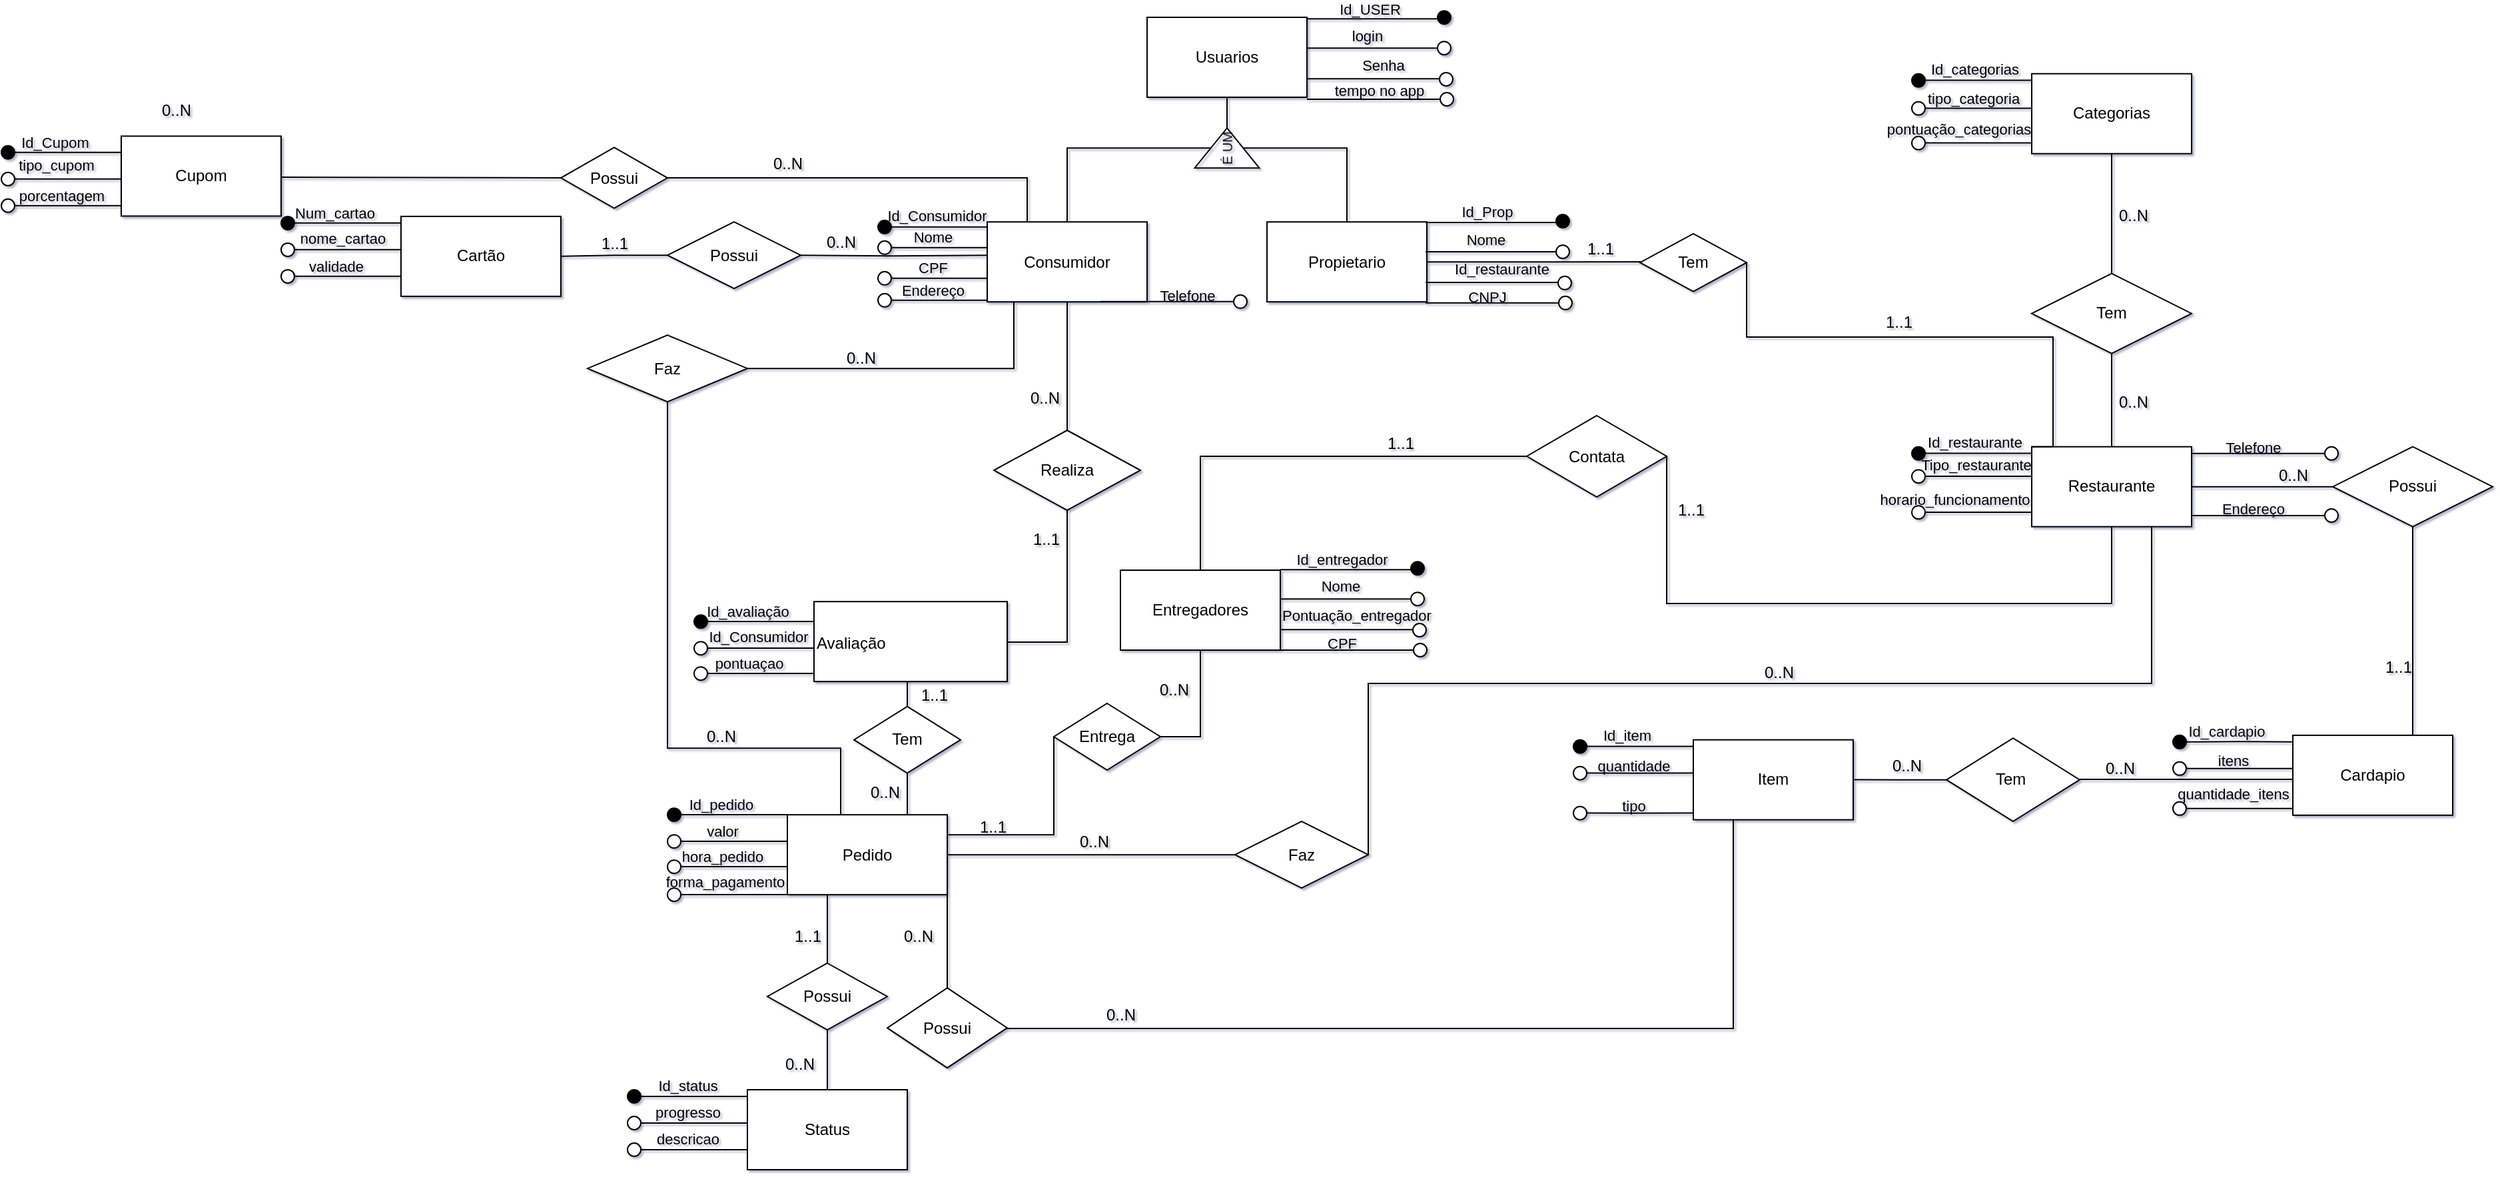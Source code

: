 <mxfile version="15.5.9" type="github">
  <diagram id="ZOsYGTXaRWKMZSjGL1pl" name="Page-1">
    <mxGraphModel dx="2628" dy="580" grid="1" gridSize="10" guides="1" tooltips="1" connect="1" arrows="1" fold="1" page="1" pageScale="1" pageWidth="827" pageHeight="1169" math="0" shadow="1">
      <root>
        <mxCell id="0" />
        <mxCell id="1" parent="0" />
        <mxCell id="QmhnX_1U1qEKOb4TdhDl-2" style="edgeStyle=orthogonalEdgeStyle;rounded=0;orthogonalLoop=1;jettySize=auto;html=1;exitX=0.5;exitY=1;exitDx=0;exitDy=0;entryX=0.75;entryY=0;entryDx=0;entryDy=0;endArrow=none;endFill=0;" parent="1" source="yU-a4sMeyM81T8pN_S2K-34" target="yU-a4sMeyM81T8pN_S2K-37" edge="1">
          <mxGeometry relative="1" as="geometry">
            <Array as="points">
              <mxPoint x="-240" y="518.59" />
            </Array>
          </mxGeometry>
        </mxCell>
        <mxCell id="yU-a4sMeyM81T8pN_S2K-34" value="&lt;p style=&quot;line-height: 0&quot;&gt;Avaliação&lt;/p&gt;" style="rounded=0;whiteSpace=wrap;html=1;align=left;" parent="1" vertex="1">
          <mxGeometry x="-310" y="458.59" width="145" height="60" as="geometry" />
        </mxCell>
        <mxCell id="yU-a4sMeyM81T8pN_S2K-3" value="" style="edgeStyle=orthogonalEdgeStyle;rounded=0;orthogonalLoop=1;jettySize=auto;html=1;endArrow=none;endFill=0;" parent="1" source="yU-a4sMeyM81T8pN_S2K-1" target="yU-a4sMeyM81T8pN_S2K-2" edge="1">
          <mxGeometry relative="1" as="geometry" />
        </mxCell>
        <mxCell id="yU-a4sMeyM81T8pN_S2K-1" value="Categorias" style="rounded=0;whiteSpace=wrap;html=1;" parent="1" vertex="1">
          <mxGeometry x="604.01" y="62.34" width="120" height="60" as="geometry" />
        </mxCell>
        <mxCell id="yU-a4sMeyM81T8pN_S2K-7" value="" style="edgeStyle=orthogonalEdgeStyle;rounded=0;orthogonalLoop=1;jettySize=auto;html=1;endArrow=none;endFill=0;" parent="1" source="yU-a4sMeyM81T8pN_S2K-2" target="yU-a4sMeyM81T8pN_S2K-6" edge="1">
          <mxGeometry relative="1" as="geometry" />
        </mxCell>
        <mxCell id="yU-a4sMeyM81T8pN_S2K-2" value="Tem" style="rhombus;whiteSpace=wrap;html=1;rounded=0;" parent="1" vertex="1">
          <mxGeometry x="604.01" y="212.34" width="120" height="60" as="geometry" />
        </mxCell>
        <mxCell id="yU-a4sMeyM81T8pN_S2K-9" value="" style="edgeStyle=orthogonalEdgeStyle;rounded=0;orthogonalLoop=1;jettySize=auto;html=1;endArrow=none;endFill=0;" parent="1" source="yU-a4sMeyM81T8pN_S2K-6" target="yU-a4sMeyM81T8pN_S2K-8" edge="1">
          <mxGeometry relative="1" as="geometry" />
        </mxCell>
        <mxCell id="yU-a4sMeyM81T8pN_S2K-6" value="Restaurante" style="whiteSpace=wrap;html=1;rounded=0;" parent="1" vertex="1">
          <mxGeometry x="604.01" y="342.34" width="120" height="60" as="geometry" />
        </mxCell>
        <mxCell id="yU-a4sMeyM81T8pN_S2K-11" value="" style="edgeStyle=orthogonalEdgeStyle;rounded=0;orthogonalLoop=1;jettySize=auto;html=1;endArrow=none;endFill=0;" parent="1" source="yU-a4sMeyM81T8pN_S2K-8" target="yU-a4sMeyM81T8pN_S2K-10" edge="1">
          <mxGeometry relative="1" as="geometry">
            <Array as="points">
              <mxPoint x="890" y="420" />
              <mxPoint x="890" y="420" />
            </Array>
          </mxGeometry>
        </mxCell>
        <mxCell id="yU-a4sMeyM81T8pN_S2K-8" value="Possui" style="rhombus;whiteSpace=wrap;html=1;rounded=0;" parent="1" vertex="1">
          <mxGeometry x="830.01" y="342.34" width="120" height="60" as="geometry" />
        </mxCell>
        <mxCell id="yU-a4sMeyM81T8pN_S2K-13" value="" style="edgeStyle=orthogonalEdgeStyle;rounded=0;orthogonalLoop=1;jettySize=auto;html=1;endArrow=none;endFill=0;" parent="1" source="yU-a4sMeyM81T8pN_S2K-10" target="yU-a4sMeyM81T8pN_S2K-12" edge="1">
          <mxGeometry relative="1" as="geometry">
            <mxPoint x="630" y="586" as="targetPoint" />
            <Array as="points">
              <mxPoint x="770" y="592" />
              <mxPoint x="770" y="592" />
            </Array>
          </mxGeometry>
        </mxCell>
        <mxCell id="yU-a4sMeyM81T8pN_S2K-10" value="Cardapio" style="whiteSpace=wrap;html=1;rounded=0;" parent="1" vertex="1">
          <mxGeometry x="800.01" y="558.93" width="120" height="60" as="geometry" />
        </mxCell>
        <mxCell id="yU-a4sMeyM81T8pN_S2K-15" value="" style="edgeStyle=orthogonalEdgeStyle;rounded=0;orthogonalLoop=1;jettySize=auto;html=1;endArrow=none;endFill=0;" parent="1" source="yU-a4sMeyM81T8pN_S2K-12" target="yU-a4sMeyM81T8pN_S2K-14" edge="1">
          <mxGeometry relative="1" as="geometry" />
        </mxCell>
        <mxCell id="yU-a4sMeyM81T8pN_S2K-12" value="Tem&amp;nbsp;" style="rhombus;whiteSpace=wrap;html=1;rounded=0;" parent="1" vertex="1">
          <mxGeometry x="540" y="561.09" width="100" height="62.5" as="geometry" />
        </mxCell>
        <mxCell id="yU-a4sMeyM81T8pN_S2K-14" value="Item" style="whiteSpace=wrap;html=1;rounded=0;" parent="1" vertex="1">
          <mxGeometry x="350" y="562.34" width="120" height="60" as="geometry" />
        </mxCell>
        <mxCell id="yU-a4sMeyM81T8pN_S2K-25" value="" style="edgeStyle=orthogonalEdgeStyle;rounded=0;orthogonalLoop=1;jettySize=auto;html=1;endArrow=none;endFill=0;" parent="1" target="yU-a4sMeyM81T8pN_S2K-24" edge="1">
          <mxGeometry relative="1" as="geometry">
            <mxPoint x="-180" y="198.59" as="sourcePoint" />
          </mxGeometry>
        </mxCell>
        <mxCell id="yU-a4sMeyM81T8pN_S2K-29" value="" style="edgeStyle=orthogonalEdgeStyle;rounded=0;orthogonalLoop=1;jettySize=auto;html=1;endArrow=none;endFill=0;" parent="1" target="yU-a4sMeyM81T8pN_S2K-28" edge="1">
          <mxGeometry relative="1" as="geometry">
            <Array as="points">
              <mxPoint x="-160" y="238.59" />
              <mxPoint x="-160" y="238.59" />
            </Array>
            <mxPoint x="-160" y="228.59" as="sourcePoint" />
          </mxGeometry>
        </mxCell>
        <mxCell id="yU-a4sMeyM81T8pN_S2K-22" value="Usuarios" style="whiteSpace=wrap;html=1;rounded=0;" parent="1" vertex="1">
          <mxGeometry x="-60" y="20" width="120" height="60" as="geometry" />
        </mxCell>
        <mxCell id="yU-a4sMeyM81T8pN_S2K-27" value="" style="edgeStyle=orthogonalEdgeStyle;rounded=0;orthogonalLoop=1;jettySize=auto;html=1;endArrow=none;endFill=0;" parent="1" source="yU-a4sMeyM81T8pN_S2K-24" target="yU-a4sMeyM81T8pN_S2K-26" edge="1">
          <mxGeometry relative="1" as="geometry" />
        </mxCell>
        <mxCell id="yU-a4sMeyM81T8pN_S2K-24" value="Possui" style="rhombus;whiteSpace=wrap;html=1;rounded=0;" parent="1" vertex="1">
          <mxGeometry x="-420" y="173.59" width="100" height="50" as="geometry" />
        </mxCell>
        <mxCell id="yU-a4sMeyM81T8pN_S2K-26" value="Cartão" style="whiteSpace=wrap;html=1;rounded=0;" parent="1" vertex="1">
          <mxGeometry x="-620" y="169.44" width="120" height="60" as="geometry" />
        </mxCell>
        <mxCell id="yU-a4sMeyM81T8pN_S2K-35" style="edgeStyle=orthogonalEdgeStyle;rounded=0;orthogonalLoop=1;jettySize=auto;html=1;exitX=0.5;exitY=1;exitDx=0;exitDy=0;endArrow=none;endFill=0;entryX=0.303;entryY=0.028;entryDx=0;entryDy=0;entryPerimeter=0;" parent="1" source="yU-a4sMeyM81T8pN_S2K-28" target="yU-a4sMeyM81T8pN_S2K-37" edge="1">
          <mxGeometry relative="1" as="geometry">
            <mxPoint x="-290" y="608.59" as="targetPoint" />
            <Array as="points">
              <mxPoint x="-420" y="448.59" />
              <mxPoint x="-420" y="568.59" />
              <mxPoint x="-290" y="568.59" />
              <mxPoint x="-290" y="620.59" />
            </Array>
          </mxGeometry>
        </mxCell>
        <mxCell id="yU-a4sMeyM81T8pN_S2K-28" value="Faz" style="rhombus;whiteSpace=wrap;html=1;rounded=0;" parent="1" vertex="1">
          <mxGeometry x="-480" y="258.59" width="120" height="50" as="geometry" />
        </mxCell>
        <mxCell id="QmhnX_1U1qEKOb4TdhDl-1" style="edgeStyle=orthogonalEdgeStyle;rounded=0;orthogonalLoop=1;jettySize=auto;html=1;exitX=0.5;exitY=1;exitDx=0;exitDy=0;endArrow=none;endFill=0;" parent="1" source="yU-a4sMeyM81T8pN_S2K-32" target="yU-a4sMeyM81T8pN_S2K-34" edge="1">
          <mxGeometry relative="1" as="geometry">
            <Array as="points">
              <mxPoint x="-120" y="489" />
            </Array>
          </mxGeometry>
        </mxCell>
        <mxCell id="dwsAfCPemQRK9mpVXTnd-3" style="edgeStyle=orthogonalEdgeStyle;rounded=0;orthogonalLoop=1;jettySize=auto;html=1;exitX=0.5;exitY=0;exitDx=0;exitDy=0;endArrow=none;endFill=0;" parent="1" source="yU-a4sMeyM81T8pN_S2K-32" target="dwsAfCPemQRK9mpVXTnd-2" edge="1">
          <mxGeometry relative="1" as="geometry">
            <Array as="points">
              <mxPoint x="-120" y="319" />
            </Array>
          </mxGeometry>
        </mxCell>
        <mxCell id="yU-a4sMeyM81T8pN_S2K-32" value="Realiza" style="rhombus;whiteSpace=wrap;html=1;rounded=0;" parent="1" vertex="1">
          <mxGeometry x="-175" y="330.0" width="110" height="60" as="geometry" />
        </mxCell>
        <mxCell id="yU-a4sMeyM81T8pN_S2K-39" value="" style="edgeStyle=orthogonalEdgeStyle;rounded=0;orthogonalLoop=1;jettySize=auto;html=1;endArrow=none;endFill=0;" parent="1" source="yU-a4sMeyM81T8pN_S2K-37" target="yU-a4sMeyM81T8pN_S2K-38" edge="1">
          <mxGeometry relative="1" as="geometry" />
        </mxCell>
        <mxCell id="yU-a4sMeyM81T8pN_S2K-47" style="edgeStyle=orthogonalEdgeStyle;rounded=0;orthogonalLoop=1;jettySize=auto;html=1;exitX=1;exitY=1;exitDx=0;exitDy=0;endArrow=none;endFill=0;" parent="1" source="yU-a4sMeyM81T8pN_S2K-37" target="yU-a4sMeyM81T8pN_S2K-48" edge="1">
          <mxGeometry relative="1" as="geometry">
            <mxPoint x="-210" y="740" as="targetPoint" />
          </mxGeometry>
        </mxCell>
        <mxCell id="yU-a4sMeyM81T8pN_S2K-37" value="Pedido" style="rounded=0;whiteSpace=wrap;html=1;align=center;" parent="1" vertex="1">
          <mxGeometry x="-330" y="618.59" width="120" height="60" as="geometry" />
        </mxCell>
        <mxCell id="cSpdsoC3uHyJyuzGNo_--4" style="edgeStyle=orthogonalEdgeStyle;rounded=0;orthogonalLoop=1;jettySize=auto;html=1;exitX=1;exitY=0.5;exitDx=0;exitDy=0;entryX=0.75;entryY=1;entryDx=0;entryDy=0;fontSize=10;endArrow=none;endFill=0;" parent="1" source="yU-a4sMeyM81T8pN_S2K-38" target="yU-a4sMeyM81T8pN_S2K-6" edge="1">
          <mxGeometry relative="1" as="geometry">
            <Array as="points">
              <mxPoint x="106" y="520" />
              <mxPoint x="694" y="520" />
            </Array>
          </mxGeometry>
        </mxCell>
        <mxCell id="yU-a4sMeyM81T8pN_S2K-38" value="Faz" style="rhombus;whiteSpace=wrap;html=1;rounded=0;" parent="1" vertex="1">
          <mxGeometry x="6" y="623.59" width="100" height="50" as="geometry" />
        </mxCell>
        <mxCell id="yU-a4sMeyM81T8pN_S2K-44" value="" style="edgeStyle=orthogonalEdgeStyle;rounded=0;orthogonalLoop=1;jettySize=auto;html=1;endArrow=none;endFill=0;" parent="1" source="yU-a4sMeyM81T8pN_S2K-41" target="yU-a4sMeyM81T8pN_S2K-43" edge="1">
          <mxGeometry relative="1" as="geometry" />
        </mxCell>
        <mxCell id="xGLE-1tig9QIQpKOwh1V-6" style="edgeStyle=orthogonalEdgeStyle;rounded=0;orthogonalLoop=1;jettySize=auto;html=1;exitX=0.5;exitY=0;exitDx=0;exitDy=0;entryX=0.25;entryY=1;entryDx=0;entryDy=0;endArrow=none;endFill=0;" parent="1" source="yU-a4sMeyM81T8pN_S2K-41" target="yU-a4sMeyM81T8pN_S2K-37" edge="1">
          <mxGeometry relative="1" as="geometry" />
        </mxCell>
        <mxCell id="yU-a4sMeyM81T8pN_S2K-41" value="Possui" style="rhombus;whiteSpace=wrap;html=1;rounded=0;" parent="1" vertex="1">
          <mxGeometry x="-345" y="730" width="90" height="50" as="geometry" />
        </mxCell>
        <mxCell id="yU-a4sMeyM81T8pN_S2K-43" value="Status" style="rounded=0;whiteSpace=wrap;html=1;" parent="1" vertex="1">
          <mxGeometry x="-360" y="825" width="120" height="60" as="geometry" />
        </mxCell>
        <mxCell id="yU-a4sMeyM81T8pN_S2K-49" style="edgeStyle=orthogonalEdgeStyle;rounded=0;orthogonalLoop=1;jettySize=auto;html=1;exitX=0.5;exitY=1;exitDx=0;exitDy=0;entryX=0.25;entryY=1;entryDx=0;entryDy=0;endArrow=none;endFill=0;" parent="1" source="yU-a4sMeyM81T8pN_S2K-48" target="yU-a4sMeyM81T8pN_S2K-14" edge="1">
          <mxGeometry relative="1" as="geometry">
            <Array as="points">
              <mxPoint x="-210" y="779" />
              <mxPoint x="380" y="779" />
            </Array>
          </mxGeometry>
        </mxCell>
        <mxCell id="yU-a4sMeyM81T8pN_S2K-48" value="Possui" style="rhombus;whiteSpace=wrap;html=1;align=center;" parent="1" vertex="1">
          <mxGeometry x="-255" y="748.59" width="90" height="60" as="geometry" />
        </mxCell>
        <mxCell id="IrhAmNefoeoScViRbf2u-1" value="" style="ellipse;whiteSpace=wrap;html=1;rounded=0;fillColor=#000000;" parent="1" vertex="1">
          <mxGeometry x="-710" y="169.44" width="10" height="10" as="geometry" />
        </mxCell>
        <mxCell id="IrhAmNefoeoScViRbf2u-3" value="" style="endArrow=none;html=1;rounded=0;" parent="1" edge="1">
          <mxGeometry width="50" height="50" relative="1" as="geometry">
            <mxPoint x="-700" y="174.38" as="sourcePoint" />
            <mxPoint x="-620" y="174.38" as="targetPoint" />
          </mxGeometry>
        </mxCell>
        <mxCell id="IrhAmNefoeoScViRbf2u-4" value="Num_cartao" style="edgeLabel;html=1;align=center;verticalAlign=middle;resizable=0;points=[];labelBackgroundColor=none;" parent="IrhAmNefoeoScViRbf2u-3" vertex="1" connectable="0">
          <mxGeometry x="-0.382" y="1" relative="1" as="geometry">
            <mxPoint x="5" y="-7" as="offset" />
          </mxGeometry>
        </mxCell>
        <mxCell id="IrhAmNefoeoScViRbf2u-5" value="" style="ellipse;whiteSpace=wrap;html=1;rounded=0;fillColor=#000000;" parent="1" vertex="1">
          <mxGeometry x="-450" y="825" width="10" height="10" as="geometry" />
        </mxCell>
        <mxCell id="IrhAmNefoeoScViRbf2u-6" value="" style="endArrow=none;html=1;rounded=0;" parent="1" edge="1">
          <mxGeometry width="50" height="50" relative="1" as="geometry">
            <mxPoint x="-440" y="829.94" as="sourcePoint" />
            <mxPoint x="-360" y="829.94" as="targetPoint" />
          </mxGeometry>
        </mxCell>
        <mxCell id="IrhAmNefoeoScViRbf2u-7" value="Id_status" style="edgeLabel;html=1;align=center;verticalAlign=middle;resizable=0;points=[];labelBackgroundColor=none;" parent="IrhAmNefoeoScViRbf2u-6" vertex="1" connectable="0">
          <mxGeometry x="-0.382" y="1" relative="1" as="geometry">
            <mxPoint x="10" y="-7" as="offset" />
          </mxGeometry>
        </mxCell>
        <mxCell id="IrhAmNefoeoScViRbf2u-9" value="" style="ellipse;whiteSpace=wrap;html=1;rounded=0;fillColor=#000000;" parent="1" vertex="1">
          <mxGeometry x="-420" y="613.59" width="10" height="10" as="geometry" />
        </mxCell>
        <mxCell id="IrhAmNefoeoScViRbf2u-10" value="" style="endArrow=none;html=1;rounded=0;" parent="1" edge="1">
          <mxGeometry width="50" height="50" relative="1" as="geometry">
            <mxPoint x="-410" y="618.53" as="sourcePoint" />
            <mxPoint x="-330" y="618.53" as="targetPoint" />
          </mxGeometry>
        </mxCell>
        <mxCell id="IrhAmNefoeoScViRbf2u-11" value="Id_pedido" style="edgeLabel;html=1;align=center;verticalAlign=middle;resizable=0;points=[];labelBackgroundColor=none;" parent="IrhAmNefoeoScViRbf2u-10" vertex="1" connectable="0">
          <mxGeometry x="-0.382" y="1" relative="1" as="geometry">
            <mxPoint x="5" y="-7" as="offset" />
          </mxGeometry>
        </mxCell>
        <mxCell id="IrhAmNefoeoScViRbf2u-15" value="" style="ellipse;whiteSpace=wrap;html=1;rounded=0;fillColor=#000000;" parent="1" vertex="1">
          <mxGeometry x="514.01" y="62.34" width="10" height="10" as="geometry" />
        </mxCell>
        <mxCell id="IrhAmNefoeoScViRbf2u-16" value="" style="endArrow=none;html=1;rounded=0;" parent="1" edge="1">
          <mxGeometry width="50" height="50" relative="1" as="geometry">
            <mxPoint x="524.01" y="67.28" as="sourcePoint" />
            <mxPoint x="604.01" y="67.28" as="targetPoint" />
          </mxGeometry>
        </mxCell>
        <mxCell id="IrhAmNefoeoScViRbf2u-17" value="Id_categorias" style="edgeLabel;html=1;align=center;verticalAlign=middle;resizable=0;points=[];labelBackgroundColor=none;" parent="IrhAmNefoeoScViRbf2u-16" vertex="1" connectable="0">
          <mxGeometry x="-0.382" y="1" relative="1" as="geometry">
            <mxPoint x="12" y="-8" as="offset" />
          </mxGeometry>
        </mxCell>
        <mxCell id="IrhAmNefoeoScViRbf2u-18" value="" style="ellipse;whiteSpace=wrap;html=1;rounded=0;fillColor=#000000;" parent="1" vertex="1">
          <mxGeometry x="260" y="562.34" width="10" height="10" as="geometry" />
        </mxCell>
        <mxCell id="IrhAmNefoeoScViRbf2u-19" value="" style="endArrow=none;html=1;rounded=0;" parent="1" edge="1">
          <mxGeometry width="50" height="50" relative="1" as="geometry">
            <mxPoint x="270" y="567.28" as="sourcePoint" />
            <mxPoint x="350" y="567.28" as="targetPoint" />
          </mxGeometry>
        </mxCell>
        <mxCell id="IrhAmNefoeoScViRbf2u-20" value="Id_item" style="edgeLabel;html=1;align=center;verticalAlign=middle;resizable=0;points=[];labelBackgroundColor=none;" parent="IrhAmNefoeoScViRbf2u-19" vertex="1" connectable="0">
          <mxGeometry x="-0.382" y="1" relative="1" as="geometry">
            <mxPoint x="5" y="-8" as="offset" />
          </mxGeometry>
        </mxCell>
        <mxCell id="IrhAmNefoeoScViRbf2u-21" value="" style="ellipse;whiteSpace=wrap;html=1;rounded=0;fillColor=#000000;" parent="1" vertex="1">
          <mxGeometry x="710.01" y="558.93" width="10" height="10" as="geometry" />
        </mxCell>
        <mxCell id="IrhAmNefoeoScViRbf2u-22" value="" style="endArrow=none;html=1;rounded=0;" parent="1" edge="1">
          <mxGeometry width="50" height="50" relative="1" as="geometry">
            <mxPoint x="720.01" y="563.87" as="sourcePoint" />
            <mxPoint x="800.01" y="563.87" as="targetPoint" />
            <Array as="points">
              <mxPoint x="760.01" y="563.68" />
            </Array>
          </mxGeometry>
        </mxCell>
        <mxCell id="IrhAmNefoeoScViRbf2u-23" value="Id_cardapio" style="edgeLabel;html=1;align=center;verticalAlign=middle;resizable=0;points=[];labelBackgroundColor=none;" parent="IrhAmNefoeoScViRbf2u-22" vertex="1" connectable="0">
          <mxGeometry x="-0.382" y="1" relative="1" as="geometry">
            <mxPoint x="5" y="-7" as="offset" />
          </mxGeometry>
        </mxCell>
        <mxCell id="IrhAmNefoeoScViRbf2u-24" value="" style="ellipse;whiteSpace=wrap;html=1;rounded=0;fillColor=#000000;" parent="1" vertex="1">
          <mxGeometry x="514.01" y="342.34" width="10" height="10" as="geometry" />
        </mxCell>
        <mxCell id="IrhAmNefoeoScViRbf2u-25" value="" style="endArrow=none;html=1;rounded=0;" parent="1" edge="1">
          <mxGeometry width="50" height="50" relative="1" as="geometry">
            <mxPoint x="524.01" y="347.28" as="sourcePoint" />
            <mxPoint x="604.01" y="347.28" as="targetPoint" />
            <Array as="points" />
          </mxGeometry>
        </mxCell>
        <mxCell id="IrhAmNefoeoScViRbf2u-26" value="Id_restaurante" style="edgeLabel;html=1;align=center;verticalAlign=middle;resizable=0;points=[];labelBackgroundColor=none;" parent="IrhAmNefoeoScViRbf2u-25" vertex="1" connectable="0">
          <mxGeometry x="-0.382" y="1" relative="1" as="geometry">
            <mxPoint x="12" y="-8" as="offset" />
          </mxGeometry>
        </mxCell>
        <mxCell id="IrhAmNefoeoScViRbf2u-31" value="" style="ellipse;whiteSpace=wrap;html=1;rounded=0;fillColor=#FFFFFF;" parent="1" vertex="1">
          <mxGeometry x="-450" y="845" width="10" height="10" as="geometry" />
        </mxCell>
        <mxCell id="IrhAmNefoeoScViRbf2u-32" value="" style="endArrow=none;html=1;rounded=0;" parent="1" edge="1">
          <mxGeometry width="50" height="50" relative="1" as="geometry">
            <mxPoint x="-440" y="849.94" as="sourcePoint" />
            <mxPoint x="-360" y="849.94" as="targetPoint" />
            <Array as="points">
              <mxPoint x="-405" y="850" />
            </Array>
          </mxGeometry>
        </mxCell>
        <mxCell id="IrhAmNefoeoScViRbf2u-33" value="progresso" style="edgeLabel;html=1;align=center;verticalAlign=middle;resizable=0;points=[];labelBackgroundColor=none;" parent="IrhAmNefoeoScViRbf2u-32" vertex="1" connectable="0">
          <mxGeometry x="-0.382" y="1" relative="1" as="geometry">
            <mxPoint x="10" y="-7" as="offset" />
          </mxGeometry>
        </mxCell>
        <mxCell id="IrhAmNefoeoScViRbf2u-34" value="" style="ellipse;whiteSpace=wrap;html=1;rounded=0;fillColor=#FFFFFF;" parent="1" vertex="1">
          <mxGeometry x="-450" y="865" width="10" height="10" as="geometry" />
        </mxCell>
        <mxCell id="IrhAmNefoeoScViRbf2u-35" value="" style="endArrow=none;html=1;rounded=0;" parent="1" edge="1">
          <mxGeometry width="50" height="50" relative="1" as="geometry">
            <mxPoint x="-440" y="869.94" as="sourcePoint" />
            <mxPoint x="-360" y="869.94" as="targetPoint" />
            <Array as="points">
              <mxPoint x="-405" y="870" />
            </Array>
          </mxGeometry>
        </mxCell>
        <mxCell id="IrhAmNefoeoScViRbf2u-36" value="descricao" style="edgeLabel;html=1;align=center;verticalAlign=middle;resizable=0;points=[];labelBackgroundColor=none;" parent="IrhAmNefoeoScViRbf2u-35" vertex="1" connectable="0">
          <mxGeometry x="-0.382" y="1" relative="1" as="geometry">
            <mxPoint x="10" y="-7" as="offset" />
          </mxGeometry>
        </mxCell>
        <mxCell id="IrhAmNefoeoScViRbf2u-37" value="" style="ellipse;whiteSpace=wrap;html=1;rounded=0;fillColor=#FFFFFF;" parent="1" vertex="1">
          <mxGeometry x="260" y="582.34" width="10" height="10" as="geometry" />
        </mxCell>
        <mxCell id="IrhAmNefoeoScViRbf2u-38" value="" style="endArrow=none;html=1;rounded=0;" parent="1" edge="1">
          <mxGeometry width="50" height="50" relative="1" as="geometry">
            <mxPoint x="270" y="587.28" as="sourcePoint" />
            <mxPoint x="350" y="587.28" as="targetPoint" />
            <Array as="points">
              <mxPoint x="305" y="587.34" />
            </Array>
          </mxGeometry>
        </mxCell>
        <mxCell id="IrhAmNefoeoScViRbf2u-39" value="quantidade" style="edgeLabel;html=1;align=center;verticalAlign=middle;resizable=0;points=[];labelBackgroundColor=none;" parent="IrhAmNefoeoScViRbf2u-38" vertex="1" connectable="0">
          <mxGeometry x="-0.382" y="1" relative="1" as="geometry">
            <mxPoint x="10" y="-5" as="offset" />
          </mxGeometry>
        </mxCell>
        <mxCell id="IrhAmNefoeoScViRbf2u-40" value="" style="ellipse;whiteSpace=wrap;html=1;rounded=0;fillColor=#FFFFFF;" parent="1" vertex="1">
          <mxGeometry x="260" y="612.34" width="10" height="10" as="geometry" />
        </mxCell>
        <mxCell id="IrhAmNefoeoScViRbf2u-41" value="" style="endArrow=none;html=1;rounded=0;" parent="1" edge="1">
          <mxGeometry width="50" height="50" relative="1" as="geometry">
            <mxPoint x="270" y="617.28" as="sourcePoint" />
            <mxPoint x="350" y="617.28" as="targetPoint" />
            <Array as="points">
              <mxPoint x="305" y="617.34" />
            </Array>
          </mxGeometry>
        </mxCell>
        <mxCell id="IrhAmNefoeoScViRbf2u-42" value="tipo" style="edgeLabel;html=1;align=center;verticalAlign=middle;resizable=0;points=[];labelBackgroundColor=none;" parent="IrhAmNefoeoScViRbf2u-41" vertex="1" connectable="0">
          <mxGeometry x="-0.382" y="1" relative="1" as="geometry">
            <mxPoint x="10" y="-5" as="offset" />
          </mxGeometry>
        </mxCell>
        <mxCell id="IrhAmNefoeoScViRbf2u-43" value="" style="ellipse;whiteSpace=wrap;html=1;rounded=0;fillColor=#FFFFFF;" parent="1" vertex="1">
          <mxGeometry x="710.01" y="578.93" width="10" height="10" as="geometry" />
        </mxCell>
        <mxCell id="IrhAmNefoeoScViRbf2u-44" value="" style="endArrow=none;html=1;rounded=0;" parent="1" edge="1">
          <mxGeometry width="50" height="50" relative="1" as="geometry">
            <mxPoint x="720.01" y="583.87" as="sourcePoint" />
            <mxPoint x="800.01" y="583.87" as="targetPoint" />
            <Array as="points">
              <mxPoint x="730.01" y="583.93" />
              <mxPoint x="755.01" y="583.93" />
            </Array>
          </mxGeometry>
        </mxCell>
        <mxCell id="IrhAmNefoeoScViRbf2u-45" value="itens" style="edgeLabel;html=1;align=center;verticalAlign=middle;resizable=0;points=[];labelBackgroundColor=none;" parent="IrhAmNefoeoScViRbf2u-44" vertex="1" connectable="0">
          <mxGeometry x="-0.382" y="1" relative="1" as="geometry">
            <mxPoint x="10" y="-5" as="offset" />
          </mxGeometry>
        </mxCell>
        <mxCell id="IrhAmNefoeoScViRbf2u-46" value="" style="ellipse;whiteSpace=wrap;html=1;rounded=0;fillColor=#FFFFFF;" parent="1" vertex="1">
          <mxGeometry x="710.01" y="608.93" width="10" height="10" as="geometry" />
        </mxCell>
        <mxCell id="IrhAmNefoeoScViRbf2u-47" value="" style="endArrow=none;html=1;rounded=0;" parent="1" edge="1">
          <mxGeometry width="50" height="50" relative="1" as="geometry">
            <mxPoint x="720.01" y="613.87" as="sourcePoint" />
            <mxPoint x="800.01" y="613.87" as="targetPoint" />
            <Array as="points">
              <mxPoint x="730.01" y="613.93" />
              <mxPoint x="740.01" y="613.93" />
              <mxPoint x="755.01" y="613.93" />
            </Array>
          </mxGeometry>
        </mxCell>
        <mxCell id="IrhAmNefoeoScViRbf2u-48" value="quantidade_itens" style="edgeLabel;html=1;align=center;verticalAlign=middle;resizable=0;points=[];labelBackgroundColor=none;" parent="IrhAmNefoeoScViRbf2u-47" vertex="1" connectable="0">
          <mxGeometry x="-0.382" y="1" relative="1" as="geometry">
            <mxPoint x="10" y="-10" as="offset" />
          </mxGeometry>
        </mxCell>
        <mxCell id="b9xJRUf1RVcOAnPKbmVs-10" value="" style="edgeStyle=orthogonalEdgeStyle;rounded=0;orthogonalLoop=1;jettySize=auto;html=1;endArrow=none;endFill=0;" parent="1" source="b9xJRUf1RVcOAnPKbmVs-3" target="b9xJRUf1RVcOAnPKbmVs-9" edge="1">
          <mxGeometry relative="1" as="geometry">
            <Array as="points">
              <mxPoint x="-20" y="560" />
            </Array>
          </mxGeometry>
        </mxCell>
        <mxCell id="b9xJRUf1RVcOAnPKbmVs-3" value="Entregadores" style="rounded=0;whiteSpace=wrap;html=1;" parent="1" vertex="1">
          <mxGeometry x="-80" y="435" width="120" height="60" as="geometry" />
        </mxCell>
        <mxCell id="dwsAfCPemQRK9mpVXTnd-6" style="edgeStyle=orthogonalEdgeStyle;rounded=0;orthogonalLoop=1;jettySize=auto;html=1;exitX=0;exitY=0.5;exitDx=0;exitDy=0;entryX=1;entryY=0.25;entryDx=0;entryDy=0;endArrow=none;endFill=0;" parent="1" source="b9xJRUf1RVcOAnPKbmVs-9" target="yU-a4sMeyM81T8pN_S2K-37" edge="1">
          <mxGeometry relative="1" as="geometry">
            <Array as="points">
              <mxPoint x="-130" y="634" />
            </Array>
          </mxGeometry>
        </mxCell>
        <mxCell id="b9xJRUf1RVcOAnPKbmVs-9" value="Entrega" style="rhombus;whiteSpace=wrap;html=1;rounded=0;" parent="1" vertex="1">
          <mxGeometry x="-130" y="535" width="80" height="50" as="geometry" />
        </mxCell>
        <mxCell id="b9xJRUf1RVcOAnPKbmVs-11" style="edgeStyle=orthogonalEdgeStyle;rounded=0;orthogonalLoop=1;jettySize=auto;html=1;exitX=0.5;exitY=1;exitDx=0;exitDy=0;endArrow=none;endFill=0;" parent="1" source="b9xJRUf1RVcOAnPKbmVs-9" target="b9xJRUf1RVcOAnPKbmVs-9" edge="1">
          <mxGeometry relative="1" as="geometry" />
        </mxCell>
        <mxCell id="b9xJRUf1RVcOAnPKbmVs-18" value="Cupom" style="whiteSpace=wrap;html=1;rounded=0;" parent="1" vertex="1">
          <mxGeometry x="-830" y="109.195" width="120" height="60" as="geometry" />
        </mxCell>
        <mxCell id="xGLE-1tig9QIQpKOwh1V-4" style="edgeStyle=orthogonalEdgeStyle;rounded=0;orthogonalLoop=1;jettySize=auto;html=1;exitX=1;exitY=0.5;exitDx=0;exitDy=0;entryX=0.25;entryY=0;entryDx=0;entryDy=0;endArrow=none;endFill=0;" parent="1" source="b9xJRUf1RVcOAnPKbmVs-21" target="dwsAfCPemQRK9mpVXTnd-2" edge="1">
          <mxGeometry relative="1" as="geometry" />
        </mxCell>
        <mxCell id="xGLE-1tig9QIQpKOwh1V-5" style="edgeStyle=orthogonalEdgeStyle;rounded=0;orthogonalLoop=1;jettySize=auto;html=1;exitX=0;exitY=0.5;exitDx=0;exitDy=0;endArrow=none;endFill=0;" parent="1" source="b9xJRUf1RVcOAnPKbmVs-21" edge="1">
          <mxGeometry relative="1" as="geometry">
            <mxPoint x="-710" y="140" as="targetPoint" />
          </mxGeometry>
        </mxCell>
        <mxCell id="b9xJRUf1RVcOAnPKbmVs-21" value="Possui" style="rhombus;whiteSpace=wrap;html=1;rounded=0;" parent="1" vertex="1">
          <mxGeometry x="-500" y="117.71" width="80" height="45.63" as="geometry" />
        </mxCell>
        <mxCell id="b9xJRUf1RVcOAnPKbmVs-25" value="Tem" style="rhombus;whiteSpace=wrap;html=1;" parent="1" vertex="1">
          <mxGeometry x="-280" y="537.34" width="80" height="50" as="geometry" />
        </mxCell>
        <mxCell id="RSmTtIbRY1pTEMsp-v9p-1" value="" style="ellipse;whiteSpace=wrap;html=1;rounded=0;" parent="1" vertex="1">
          <mxGeometry x="-420" y="633.59" width="10" height="10" as="geometry" />
        </mxCell>
        <mxCell id="RSmTtIbRY1pTEMsp-v9p-2" value="" style="endArrow=none;html=1;rounded=0;" parent="1" edge="1">
          <mxGeometry width="50" height="50" relative="1" as="geometry">
            <mxPoint x="-410" y="638.53" as="sourcePoint" />
            <mxPoint x="-330" y="638.53" as="targetPoint" />
          </mxGeometry>
        </mxCell>
        <mxCell id="RSmTtIbRY1pTEMsp-v9p-3" value="valor" style="edgeLabel;html=1;align=center;verticalAlign=middle;resizable=0;points=[];labelBackgroundColor=none;" parent="RSmTtIbRY1pTEMsp-v9p-2" vertex="1" connectable="0">
          <mxGeometry x="-0.382" y="1" relative="1" as="geometry">
            <mxPoint x="6" y="-7" as="offset" />
          </mxGeometry>
        </mxCell>
        <mxCell id="RSmTtIbRY1pTEMsp-v9p-7" value="" style="ellipse;whiteSpace=wrap;html=1;rounded=0;" parent="1" vertex="1">
          <mxGeometry x="-420" y="652.59" width="10" height="10" as="geometry" />
        </mxCell>
        <mxCell id="RSmTtIbRY1pTEMsp-v9p-8" value="" style="endArrow=none;html=1;rounded=0;" parent="1" edge="1">
          <mxGeometry width="50" height="50" relative="1" as="geometry">
            <mxPoint x="-410" y="657.53" as="sourcePoint" />
            <mxPoint x="-330" y="657.53" as="targetPoint" />
          </mxGeometry>
        </mxCell>
        <mxCell id="RSmTtIbRY1pTEMsp-v9p-9" value="hora_pedido" style="edgeLabel;html=1;align=center;verticalAlign=middle;resizable=0;points=[];labelBackgroundColor=none;" parent="RSmTtIbRY1pTEMsp-v9p-8" vertex="1" connectable="0">
          <mxGeometry x="-0.382" y="1" relative="1" as="geometry">
            <mxPoint x="6" y="-7" as="offset" />
          </mxGeometry>
        </mxCell>
        <mxCell id="RSmTtIbRY1pTEMsp-v9p-10" value="" style="ellipse;whiteSpace=wrap;html=1;rounded=0;" parent="1" vertex="1">
          <mxGeometry x="-710" y="189.44" width="10" height="10" as="geometry" />
        </mxCell>
        <mxCell id="RSmTtIbRY1pTEMsp-v9p-11" value="" style="endArrow=none;html=1;rounded=0;" parent="1" edge="1">
          <mxGeometry width="50" height="50" relative="1" as="geometry">
            <mxPoint x="-700" y="194.38" as="sourcePoint" />
            <mxPoint x="-620" y="194.38" as="targetPoint" />
          </mxGeometry>
        </mxCell>
        <mxCell id="RSmTtIbRY1pTEMsp-v9p-12" value="nome_cartao" style="edgeLabel;html=1;align=center;verticalAlign=middle;resizable=0;points=[];labelBackgroundColor=none;" parent="RSmTtIbRY1pTEMsp-v9p-11" vertex="1" connectable="0">
          <mxGeometry x="-0.382" y="1" relative="1" as="geometry">
            <mxPoint x="11" y="-8" as="offset" />
          </mxGeometry>
        </mxCell>
        <mxCell id="RSmTtIbRY1pTEMsp-v9p-13" value="" style="ellipse;whiteSpace=wrap;html=1;rounded=0;" parent="1" vertex="1">
          <mxGeometry x="-710" y="209.44" width="10" height="10" as="geometry" />
        </mxCell>
        <mxCell id="RSmTtIbRY1pTEMsp-v9p-14" value="" style="endArrow=none;html=1;rounded=0;" parent="1" edge="1">
          <mxGeometry width="50" height="50" relative="1" as="geometry">
            <mxPoint x="-700" y="214.38" as="sourcePoint" />
            <mxPoint x="-620" y="214.38" as="targetPoint" />
          </mxGeometry>
        </mxCell>
        <mxCell id="RSmTtIbRY1pTEMsp-v9p-15" value="validade" style="edgeLabel;html=1;align=center;verticalAlign=middle;resizable=0;points=[];labelBackgroundColor=none;" parent="RSmTtIbRY1pTEMsp-v9p-14" vertex="1" connectable="0">
          <mxGeometry x="-0.382" y="1" relative="1" as="geometry">
            <mxPoint x="6" y="-7" as="offset" />
          </mxGeometry>
        </mxCell>
        <mxCell id="RSmTtIbRY1pTEMsp-v9p-22" value="" style="ellipse;whiteSpace=wrap;html=1;rounded=0;fillColor=#000000;" parent="1" vertex="1">
          <mxGeometry x="-920" y="116.38" width="10" height="10" as="geometry" />
        </mxCell>
        <mxCell id="RSmTtIbRY1pTEMsp-v9p-23" value="" style="endArrow=none;html=1;rounded=0;" parent="1" edge="1">
          <mxGeometry width="50" height="50" relative="1" as="geometry">
            <mxPoint x="-910" y="121.32" as="sourcePoint" />
            <mxPoint x="-830" y="121.32" as="targetPoint" />
          </mxGeometry>
        </mxCell>
        <mxCell id="RSmTtIbRY1pTEMsp-v9p-24" value="Id_Cupom" style="edgeLabel;html=1;align=center;verticalAlign=middle;resizable=0;points=[];labelBackgroundColor=none;" parent="RSmTtIbRY1pTEMsp-v9p-23" vertex="1" connectable="0">
          <mxGeometry x="-0.382" y="1" relative="1" as="geometry">
            <mxPoint x="5" y="-7" as="offset" />
          </mxGeometry>
        </mxCell>
        <mxCell id="RSmTtIbRY1pTEMsp-v9p-25" value="" style="ellipse;whiteSpace=wrap;html=1;rounded=0;" parent="1" vertex="1">
          <mxGeometry x="-920" y="136.38" width="10" height="10" as="geometry" />
        </mxCell>
        <mxCell id="RSmTtIbRY1pTEMsp-v9p-26" value="" style="endArrow=none;html=1;rounded=0;" parent="1" edge="1">
          <mxGeometry width="50" height="50" relative="1" as="geometry">
            <mxPoint x="-910" y="141.32" as="sourcePoint" />
            <mxPoint x="-830" y="141.32" as="targetPoint" />
          </mxGeometry>
        </mxCell>
        <mxCell id="RSmTtIbRY1pTEMsp-v9p-27" value="tipo_cupom" style="edgeLabel;html=1;align=center;verticalAlign=middle;resizable=0;points=[];labelBackgroundColor=none;" parent="RSmTtIbRY1pTEMsp-v9p-26" vertex="1" connectable="0">
          <mxGeometry x="-0.382" y="1" relative="1" as="geometry">
            <mxPoint x="6" y="-10" as="offset" />
          </mxGeometry>
        </mxCell>
        <mxCell id="RSmTtIbRY1pTEMsp-v9p-28" value="" style="ellipse;whiteSpace=wrap;html=1;rounded=0;" parent="1" vertex="1">
          <mxGeometry x="-920" y="156.38" width="10" height="10" as="geometry" />
        </mxCell>
        <mxCell id="RSmTtIbRY1pTEMsp-v9p-29" value="" style="endArrow=none;html=1;rounded=0;" parent="1" edge="1">
          <mxGeometry width="50" height="50" relative="1" as="geometry">
            <mxPoint x="-910" y="161.32" as="sourcePoint" />
            <mxPoint x="-830" y="161.32" as="targetPoint" />
          </mxGeometry>
        </mxCell>
        <mxCell id="RSmTtIbRY1pTEMsp-v9p-30" value="porcentagem" style="edgeLabel;html=1;align=center;verticalAlign=middle;resizable=0;points=[];labelBackgroundColor=none;" parent="RSmTtIbRY1pTEMsp-v9p-29" vertex="1" connectable="0">
          <mxGeometry x="-0.382" y="1" relative="1" as="geometry">
            <mxPoint x="10" y="-7" as="offset" />
          </mxGeometry>
        </mxCell>
        <mxCell id="tpqvVLc9ye1XpccJ62tb-2" value="" style="ellipse;whiteSpace=wrap;html=1;rounded=0;fillColor=#000000;" parent="1" vertex="1">
          <mxGeometry x="-400" y="468.59" width="10" height="10" as="geometry" />
        </mxCell>
        <mxCell id="tpqvVLc9ye1XpccJ62tb-3" value="" style="endArrow=none;html=1;rounded=0;" parent="1" edge="1">
          <mxGeometry width="50" height="50" relative="1" as="geometry">
            <mxPoint x="-390" y="473.53" as="sourcePoint" />
            <mxPoint x="-310" y="473.53" as="targetPoint" />
          </mxGeometry>
        </mxCell>
        <mxCell id="tpqvVLc9ye1XpccJ62tb-4" value="Id_avaliação" style="edgeLabel;html=1;align=center;verticalAlign=middle;resizable=0;points=[];labelBackgroundColor=none;" parent="tpqvVLc9ye1XpccJ62tb-3" vertex="1" connectable="0">
          <mxGeometry x="-0.382" y="1" relative="1" as="geometry">
            <mxPoint x="5" y="-7" as="offset" />
          </mxGeometry>
        </mxCell>
        <mxCell id="tpqvVLc9ye1XpccJ62tb-5" value="" style="ellipse;whiteSpace=wrap;html=1;rounded=0;" parent="1" vertex="1">
          <mxGeometry x="-400" y="488.59" width="10" height="10" as="geometry" />
        </mxCell>
        <mxCell id="tpqvVLc9ye1XpccJ62tb-6" value="" style="endArrow=none;html=1;rounded=0;" parent="1" edge="1">
          <mxGeometry width="50" height="50" relative="1" as="geometry">
            <mxPoint x="-390" y="493.53" as="sourcePoint" />
            <mxPoint x="-310" y="493.53" as="targetPoint" />
          </mxGeometry>
        </mxCell>
        <mxCell id="tpqvVLc9ye1XpccJ62tb-7" value="Id_Consumidor" style="edgeLabel;html=1;align=center;verticalAlign=middle;resizable=0;points=[];labelBackgroundColor=none;" parent="tpqvVLc9ye1XpccJ62tb-6" vertex="1" connectable="0">
          <mxGeometry x="-0.382" y="1" relative="1" as="geometry">
            <mxPoint x="13" y="-8" as="offset" />
          </mxGeometry>
        </mxCell>
        <mxCell id="tpqvVLc9ye1XpccJ62tb-8" value="" style="ellipse;whiteSpace=wrap;html=1;rounded=0;" parent="1" vertex="1">
          <mxGeometry x="-400" y="507.59" width="10" height="10" as="geometry" />
        </mxCell>
        <mxCell id="tpqvVLc9ye1XpccJ62tb-9" value="" style="endArrow=none;html=1;rounded=0;" parent="1" edge="1">
          <mxGeometry width="50" height="50" relative="1" as="geometry">
            <mxPoint x="-390" y="512.53" as="sourcePoint" />
            <mxPoint x="-310" y="512.53" as="targetPoint" />
          </mxGeometry>
        </mxCell>
        <mxCell id="tpqvVLc9ye1XpccJ62tb-10" value="pontuaçao" style="edgeLabel;html=1;align=center;verticalAlign=middle;resizable=0;points=[];labelBackgroundColor=none;" parent="tpqvVLc9ye1XpccJ62tb-9" vertex="1" connectable="0">
          <mxGeometry x="-0.382" y="1" relative="1" as="geometry">
            <mxPoint x="6" y="-7" as="offset" />
          </mxGeometry>
        </mxCell>
        <mxCell id="tpqvVLc9ye1XpccJ62tb-13" value="" style="endArrow=none;html=1;rounded=0;" parent="1" edge="1">
          <mxGeometry width="50" height="50" relative="1" as="geometry">
            <mxPoint x="-252" y="192.84" as="sourcePoint" />
            <mxPoint x="-172" y="192.84" as="targetPoint" />
          </mxGeometry>
        </mxCell>
        <mxCell id="tpqvVLc9ye1XpccJ62tb-14" value="Nome" style="edgeLabel;html=1;align=center;verticalAlign=middle;resizable=0;points=[];labelBackgroundColor=none;" parent="tpqvVLc9ye1XpccJ62tb-13" vertex="1" connectable="0">
          <mxGeometry x="-0.382" y="1" relative="1" as="geometry">
            <mxPoint x="6" y="-7" as="offset" />
          </mxGeometry>
        </mxCell>
        <mxCell id="tpqvVLc9ye1XpccJ62tb-15" value="" style="ellipse;whiteSpace=wrap;html=1;rounded=0;" parent="1" vertex="1">
          <mxGeometry x="-262" y="210.9" width="10" height="10" as="geometry" />
        </mxCell>
        <mxCell id="tpqvVLc9ye1XpccJ62tb-16" value="" style="endArrow=none;html=1;rounded=0;" parent="1" edge="1">
          <mxGeometry width="50" height="50" relative="1" as="geometry">
            <mxPoint x="-252" y="215.84" as="sourcePoint" />
            <mxPoint x="-172" y="215.84" as="targetPoint" />
          </mxGeometry>
        </mxCell>
        <mxCell id="tpqvVLc9ye1XpccJ62tb-17" value="CPF" style="edgeLabel;html=1;align=center;verticalAlign=middle;resizable=0;points=[];labelBackgroundColor=none;" parent="tpqvVLc9ye1XpccJ62tb-16" vertex="1" connectable="0">
          <mxGeometry x="-0.382" y="1" relative="1" as="geometry">
            <mxPoint x="6" y="-7" as="offset" />
          </mxGeometry>
        </mxCell>
        <mxCell id="tpqvVLc9ye1XpccJ62tb-18" value="" style="ellipse;whiteSpace=wrap;html=1;rounded=0;" parent="1" vertex="1">
          <mxGeometry x="514.01" y="83.34" width="10" height="10" as="geometry" />
        </mxCell>
        <mxCell id="tpqvVLc9ye1XpccJ62tb-19" value="" style="endArrow=none;html=1;rounded=0;" parent="1" edge="1">
          <mxGeometry width="50" height="50" relative="1" as="geometry">
            <mxPoint x="524.01" y="88.28" as="sourcePoint" />
            <mxPoint x="604.01" y="88.28" as="targetPoint" />
          </mxGeometry>
        </mxCell>
        <mxCell id="tpqvVLc9ye1XpccJ62tb-20" value="tipo_categoria" style="edgeLabel;html=1;align=center;verticalAlign=middle;resizable=0;points=[];labelBackgroundColor=none;" parent="tpqvVLc9ye1XpccJ62tb-19" vertex="1" connectable="0">
          <mxGeometry x="-0.382" y="1" relative="1" as="geometry">
            <mxPoint x="11" y="-7" as="offset" />
          </mxGeometry>
        </mxCell>
        <mxCell id="tpqvVLc9ye1XpccJ62tb-21" value="" style="ellipse;whiteSpace=wrap;html=1;rounded=0;" parent="1" vertex="1">
          <mxGeometry x="514.01" y="109.34" width="10" height="10" as="geometry" />
        </mxCell>
        <mxCell id="tpqvVLc9ye1XpccJ62tb-22" value="" style="endArrow=none;html=1;rounded=0;" parent="1" edge="1">
          <mxGeometry width="50" height="50" relative="1" as="geometry">
            <mxPoint x="524.01" y="114.28" as="sourcePoint" />
            <mxPoint x="604.01" y="114.28" as="targetPoint" />
          </mxGeometry>
        </mxCell>
        <mxCell id="tpqvVLc9ye1XpccJ62tb-23" value="pontuação_categorias" style="edgeLabel;html=1;align=center;verticalAlign=middle;resizable=0;points=[];labelBackgroundColor=none;" parent="tpqvVLc9ye1XpccJ62tb-22" vertex="1" connectable="0">
          <mxGeometry x="-0.382" y="1" relative="1" as="geometry">
            <mxPoint y="-10" as="offset" />
          </mxGeometry>
        </mxCell>
        <mxCell id="tpqvVLc9ye1XpccJ62tb-24" value="" style="ellipse;whiteSpace=wrap;html=1;rounded=0;" parent="1" vertex="1">
          <mxGeometry x="514.01" y="359.59" width="10" height="10" as="geometry" />
        </mxCell>
        <mxCell id="tpqvVLc9ye1XpccJ62tb-25" value="" style="endArrow=none;html=1;rounded=0;" parent="1" edge="1">
          <mxGeometry width="50" height="50" relative="1" as="geometry">
            <mxPoint x="524.01" y="364.53" as="sourcePoint" />
            <mxPoint x="604.01" y="364.53" as="targetPoint" />
          </mxGeometry>
        </mxCell>
        <mxCell id="tpqvVLc9ye1XpccJ62tb-26" value="Tipo_restaurante" style="edgeLabel;html=1;align=center;verticalAlign=middle;resizable=0;points=[];labelBackgroundColor=none;" parent="tpqvVLc9ye1XpccJ62tb-25" vertex="1" connectable="0">
          <mxGeometry x="-0.382" y="1" relative="1" as="geometry">
            <mxPoint x="13" y="-8" as="offset" />
          </mxGeometry>
        </mxCell>
        <mxCell id="tpqvVLc9ye1XpccJ62tb-27" value="" style="ellipse;whiteSpace=wrap;html=1;rounded=0;" parent="1" vertex="1">
          <mxGeometry x="514.01" y="386.59" width="10" height="10" as="geometry" />
        </mxCell>
        <mxCell id="tpqvVLc9ye1XpccJ62tb-28" value="" style="endArrow=none;html=1;rounded=0;" parent="1" edge="1">
          <mxGeometry width="50" height="50" relative="1" as="geometry">
            <mxPoint x="524.01" y="391.53" as="sourcePoint" />
            <mxPoint x="604.01" y="391.53" as="targetPoint" />
          </mxGeometry>
        </mxCell>
        <mxCell id="tpqvVLc9ye1XpccJ62tb-29" value="horario_funcionamento" style="edgeLabel;html=1;align=center;verticalAlign=middle;resizable=0;points=[];labelBackgroundColor=none;" parent="tpqvVLc9ye1XpccJ62tb-28" vertex="1" connectable="0">
          <mxGeometry x="-0.382" y="1" relative="1" as="geometry">
            <mxPoint x="-3" y="-9" as="offset" />
          </mxGeometry>
        </mxCell>
        <mxCell id="tpqvVLc9ye1XpccJ62tb-30" value="" style="ellipse;whiteSpace=wrap;html=1;rounded=0;" parent="1" vertex="1">
          <mxGeometry x="-262" y="227.4" width="10" height="10" as="geometry" />
        </mxCell>
        <mxCell id="tpqvVLc9ye1XpccJ62tb-31" value="" style="endArrow=none;html=1;rounded=0;" parent="1" edge="1">
          <mxGeometry width="50" height="50" relative="1" as="geometry">
            <mxPoint x="-252" y="232.34" as="sourcePoint" />
            <mxPoint x="-172" y="232.34" as="targetPoint" />
          </mxGeometry>
        </mxCell>
        <mxCell id="tpqvVLc9ye1XpccJ62tb-32" value="Endereço" style="edgeLabel;html=1;align=center;verticalAlign=middle;resizable=0;points=[];labelBackgroundColor=none;" parent="tpqvVLc9ye1XpccJ62tb-31" vertex="1" connectable="0">
          <mxGeometry x="-0.382" y="1" relative="1" as="geometry">
            <mxPoint x="6" y="-7" as="offset" />
          </mxGeometry>
        </mxCell>
        <mxCell id="tpqvVLc9ye1XpccJ62tb-42" value="" style="endArrow=none;html=1;rounded=0;" parent="1" edge="1">
          <mxGeometry width="50" height="50" relative="1" as="geometry">
            <mxPoint x="40" y="479.6" as="sourcePoint" />
            <mxPoint x="140" y="479.6" as="targetPoint" />
          </mxGeometry>
        </mxCell>
        <mxCell id="tpqvVLc9ye1XpccJ62tb-43" value="" style="endArrow=none;html=1;rounded=0;" parent="1" edge="1">
          <mxGeometry width="50" height="50" relative="1" as="geometry">
            <mxPoint x="40.0" y="456.58" as="sourcePoint" />
            <mxPoint x="140.0" y="456.58" as="targetPoint" />
          </mxGeometry>
        </mxCell>
        <mxCell id="tpqvVLc9ye1XpccJ62tb-44" value="" style="endArrow=none;html=1;rounded=0;" parent="1" edge="1">
          <mxGeometry width="50" height="50" relative="1" as="geometry">
            <mxPoint x="40.0" y="434.58" as="sourcePoint" />
            <mxPoint x="140.0" y="434.58" as="targetPoint" />
          </mxGeometry>
        </mxCell>
        <mxCell id="tpqvVLc9ye1XpccJ62tb-45" value="" style="ellipse;whiteSpace=wrap;html=1;rounded=0;fillColor=#000000;" parent="1" vertex="1">
          <mxGeometry x="138" y="428.59" width="10" height="10" as="geometry" />
        </mxCell>
        <mxCell id="tpqvVLc9ye1XpccJ62tb-46" value="" style="ellipse;whiteSpace=wrap;html=1;rounded=0;" parent="1" vertex="1">
          <mxGeometry x="138" y="451.59" width="10" height="10" as="geometry" />
        </mxCell>
        <mxCell id="tpqvVLc9ye1XpccJ62tb-47" value="" style="ellipse;whiteSpace=wrap;html=1;rounded=0;" parent="1" vertex="1">
          <mxGeometry x="139.5" y="475" width="10" height="10" as="geometry" />
        </mxCell>
        <mxCell id="tpqvVLc9ye1XpccJ62tb-50" value="Id_entregador" style="edgeLabel;html=1;align=center;verticalAlign=middle;resizable=0;points=[];labelBackgroundColor=none;" parent="1" vertex="1" connectable="0">
          <mxGeometry x="86.001" y="427.0" as="geometry" />
        </mxCell>
        <mxCell id="tpqvVLc9ye1XpccJ62tb-51" value="Nome" style="edgeLabel;html=1;align=center;verticalAlign=middle;resizable=0;points=[];labelBackgroundColor=none;" parent="1" vertex="1" connectable="0">
          <mxGeometry x="85.001" y="447.0" as="geometry" />
        </mxCell>
        <mxCell id="tpqvVLc9ye1XpccJ62tb-52" value="Pontuação_entregador" style="edgeLabel;html=1;align=center;verticalAlign=middle;resizable=0;points=[];labelBackgroundColor=none;" parent="1" vertex="1" connectable="0">
          <mxGeometry x="97.001" y="469.0" as="geometry" />
        </mxCell>
        <mxCell id="tpqvVLc9ye1XpccJ62tb-55" value="" style="ellipse;whiteSpace=wrap;html=1;rounded=0;" parent="1" vertex="1">
          <mxGeometry x="140" y="490" width="10" height="10" as="geometry" />
        </mxCell>
        <mxCell id="tpqvVLc9ye1XpccJ62tb-57" value="CPF" style="edgeLabel;html=1;align=center;verticalAlign=middle;resizable=0;points=[];labelBackgroundColor=none;" parent="1" vertex="1" connectable="0">
          <mxGeometry x="86.001" y="490.0" as="geometry" />
        </mxCell>
        <mxCell id="tpqvVLc9ye1XpccJ62tb-61" value="" style="endArrow=none;html=1;rounded=0;" parent="1" edge="1">
          <mxGeometry width="50" height="50" relative="1" as="geometry">
            <mxPoint x="40.0" y="495.0" as="sourcePoint" />
            <mxPoint x="140.0" y="495.0" as="targetPoint" />
          </mxGeometry>
        </mxCell>
        <mxCell id="tpqvVLc9ye1XpccJ62tb-68" value="" style="ellipse;whiteSpace=wrap;html=1;rounded=0;" parent="1" vertex="1">
          <mxGeometry x="824.01" y="342.34" width="10" height="10" as="geometry" />
        </mxCell>
        <mxCell id="tpqvVLc9ye1XpccJ62tb-69" value="Telefone" style="edgeLabel;html=1;align=center;verticalAlign=middle;resizable=0;points=[];labelBackgroundColor=none;" parent="1" vertex="1" connectable="0">
          <mxGeometry x="770.011" y="342.34" as="geometry" />
        </mxCell>
        <mxCell id="tpqvVLc9ye1XpccJ62tb-70" value="" style="endArrow=none;html=1;rounded=0;" parent="1" edge="1">
          <mxGeometry width="50" height="50" relative="1" as="geometry">
            <mxPoint x="724.01" y="347.34" as="sourcePoint" />
            <mxPoint x="824.01" y="347.34" as="targetPoint" />
          </mxGeometry>
        </mxCell>
        <mxCell id="dwsAfCPemQRK9mpVXTnd-11" value="" style="edgeStyle=orthogonalEdgeStyle;rounded=0;orthogonalLoop=1;jettySize=auto;html=1;endArrow=none;endFill=0;" parent="1" source="tpqvVLc9ye1XpccJ62tb-71" target="yU-a4sMeyM81T8pN_S2K-22" edge="1">
          <mxGeometry relative="1" as="geometry" />
        </mxCell>
        <mxCell id="dwsAfCPemQRK9mpVXTnd-12" style="edgeStyle=orthogonalEdgeStyle;rounded=0;orthogonalLoop=1;jettySize=auto;html=1;exitX=0.5;exitY=1;exitDx=0;exitDy=0;entryX=0.5;entryY=0;entryDx=0;entryDy=0;endArrow=none;endFill=0;" parent="1" source="tpqvVLc9ye1XpccJ62tb-71" target="dwsAfCPemQRK9mpVXTnd-10" edge="1">
          <mxGeometry relative="1" as="geometry" />
        </mxCell>
        <mxCell id="dwsAfCPemQRK9mpVXTnd-13" style="edgeStyle=orthogonalEdgeStyle;rounded=0;orthogonalLoop=1;jettySize=auto;html=1;exitX=0.5;exitY=0;exitDx=0;exitDy=0;entryX=0.5;entryY=0;entryDx=0;entryDy=0;endArrow=none;endFill=0;" parent="1" source="tpqvVLc9ye1XpccJ62tb-71" target="dwsAfCPemQRK9mpVXTnd-2" edge="1">
          <mxGeometry relative="1" as="geometry" />
        </mxCell>
        <mxCell id="tpqvVLc9ye1XpccJ62tb-71" value="&lt;font style=&quot;font-size: 10px&quot;&gt;É UM&lt;/font&gt;" style="triangle;whiteSpace=wrap;html=1;fillColor=none;rotation=-90;strokeWidth=1;" parent="1" vertex="1">
          <mxGeometry x="-15" y="93.9" width="30" height="48.44" as="geometry" />
        </mxCell>
        <mxCell id="tpqvVLc9ye1XpccJ62tb-94" value="" style="ellipse;whiteSpace=wrap;html=1;rounded=0;fillColor=#000000;" parent="1" vertex="1">
          <mxGeometry x="-262" y="172.4" width="10" height="10" as="geometry" />
        </mxCell>
        <mxCell id="tpqvVLc9ye1XpccJ62tb-95" value="" style="ellipse;whiteSpace=wrap;html=1;rounded=0;" parent="1" vertex="1">
          <mxGeometry x="-262" y="187.9" width="10" height="10" as="geometry" />
        </mxCell>
        <mxCell id="tpqvVLc9ye1XpccJ62tb-97" value="" style="endArrow=none;html=1;rounded=0;" parent="1" edge="1">
          <mxGeometry width="50" height="50" relative="1" as="geometry">
            <mxPoint x="-252" y="177.34" as="sourcePoint" />
            <mxPoint x="-172" y="177.34" as="targetPoint" />
          </mxGeometry>
        </mxCell>
        <mxCell id="tpqvVLc9ye1XpccJ62tb-98" value="Id_Consumidor" style="edgeLabel;html=1;align=center;verticalAlign=middle;resizable=0;points=[];labelBackgroundColor=none;" parent="tpqvVLc9ye1XpccJ62tb-97" vertex="1" connectable="0">
          <mxGeometry x="-0.382" y="1" relative="1" as="geometry">
            <mxPoint x="9" y="-8" as="offset" />
          </mxGeometry>
        </mxCell>
        <mxCell id="tpqvVLc9ye1XpccJ62tb-99" value="0..N" style="text;html=1;align=center;verticalAlign=middle;resizable=0;points=[];autosize=1;strokeColor=none;fillColor=none;" parent="1" vertex="1">
          <mxGeometry x="-310" y="179.34" width="40" height="20" as="geometry" />
        </mxCell>
        <mxCell id="dwsAfCPemQRK9mpVXTnd-2" value="Consumidor" style="whiteSpace=wrap;html=1;rounded=0;" parent="1" vertex="1">
          <mxGeometry x="-180" y="173.59" width="120" height="60" as="geometry" />
        </mxCell>
        <mxCell id="dwsAfCPemQRK9mpVXTnd-8" style="edgeStyle=orthogonalEdgeStyle;rounded=0;orthogonalLoop=1;jettySize=auto;html=1;exitX=0;exitY=0.5;exitDx=0;exitDy=0;endArrow=none;endFill=0;" parent="1" source="dwsAfCPemQRK9mpVXTnd-7" target="b9xJRUf1RVcOAnPKbmVs-3" edge="1">
          <mxGeometry relative="1" as="geometry" />
        </mxCell>
        <mxCell id="xGLE-1tig9QIQpKOwh1V-9" style="edgeStyle=orthogonalEdgeStyle;rounded=0;orthogonalLoop=1;jettySize=auto;html=1;exitX=1;exitY=0.5;exitDx=0;exitDy=0;endArrow=none;endFill=0;" parent="1" source="dwsAfCPemQRK9mpVXTnd-7" target="yU-a4sMeyM81T8pN_S2K-6" edge="1">
          <mxGeometry relative="1" as="geometry">
            <mxPoint x="610" y="340" as="targetPoint" />
            <Array as="points">
              <mxPoint x="330" y="460" />
              <mxPoint x="664" y="460" />
            </Array>
          </mxGeometry>
        </mxCell>
        <mxCell id="dwsAfCPemQRK9mpVXTnd-7" value="Contata" style="rhombus;whiteSpace=wrap;html=1;" parent="1" vertex="1">
          <mxGeometry x="225" y="319" width="105" height="61" as="geometry" />
        </mxCell>
        <mxCell id="dwsAfCPemQRK9mpVXTnd-63" style="edgeStyle=orthogonalEdgeStyle;rounded=0;orthogonalLoop=1;jettySize=auto;html=1;exitX=1;exitY=0.5;exitDx=0;exitDy=0;endArrow=none;endFill=0;" parent="1" source="dwsAfCPemQRK9mpVXTnd-10" edge="1">
          <mxGeometry relative="1" as="geometry">
            <mxPoint x="340" y="203.448" as="targetPoint" />
          </mxGeometry>
        </mxCell>
        <mxCell id="dwsAfCPemQRK9mpVXTnd-10" value="Propietario" style="whiteSpace=wrap;html=1;rounded=0;" parent="1" vertex="1">
          <mxGeometry x="30" y="173.59" width="120" height="60" as="geometry" />
        </mxCell>
        <mxCell id="dwsAfCPemQRK9mpVXTnd-27" value="" style="endArrow=none;html=1;rounded=0;" parent="1" edge="1">
          <mxGeometry width="50" height="50" relative="1" as="geometry">
            <mxPoint x="149" y="219" as="sourcePoint" />
            <mxPoint x="249" y="219" as="targetPoint" />
          </mxGeometry>
        </mxCell>
        <mxCell id="dwsAfCPemQRK9mpVXTnd-28" value="" style="endArrow=none;html=1;rounded=0;" parent="1" edge="1">
          <mxGeometry width="50" height="50" relative="1" as="geometry">
            <mxPoint x="149.0" y="195.98" as="sourcePoint" />
            <mxPoint x="249.0" y="195.98" as="targetPoint" />
          </mxGeometry>
        </mxCell>
        <mxCell id="dwsAfCPemQRK9mpVXTnd-29" value="" style="endArrow=none;html=1;rounded=0;" parent="1" edge="1">
          <mxGeometry width="50" height="50" relative="1" as="geometry">
            <mxPoint x="149.0" y="173.98" as="sourcePoint" />
            <mxPoint x="249.0" y="173.98" as="targetPoint" />
          </mxGeometry>
        </mxCell>
        <mxCell id="dwsAfCPemQRK9mpVXTnd-30" value="" style="ellipse;whiteSpace=wrap;html=1;rounded=0;fillColor=#000000;" parent="1" vertex="1">
          <mxGeometry x="247" y="167.99" width="10" height="10" as="geometry" />
        </mxCell>
        <mxCell id="dwsAfCPemQRK9mpVXTnd-31" value="" style="ellipse;whiteSpace=wrap;html=1;rounded=0;" parent="1" vertex="1">
          <mxGeometry x="247" y="190.99" width="10" height="10" as="geometry" />
        </mxCell>
        <mxCell id="dwsAfCPemQRK9mpVXTnd-32" value="" style="ellipse;whiteSpace=wrap;html=1;rounded=0;" parent="1" vertex="1">
          <mxGeometry x="248.5" y="214.4" width="10" height="10" as="geometry" />
        </mxCell>
        <mxCell id="dwsAfCPemQRK9mpVXTnd-33" value="Id_Prop" style="edgeLabel;html=1;align=center;verticalAlign=middle;resizable=0;points=[];labelBackgroundColor=none;" parent="1" vertex="1" connectable="0">
          <mxGeometry x="195.001" y="165.4" as="geometry" />
        </mxCell>
        <mxCell id="dwsAfCPemQRK9mpVXTnd-34" value="Nome" style="edgeLabel;html=1;align=center;verticalAlign=middle;resizable=0;points=[];labelBackgroundColor=none;" parent="1" vertex="1" connectable="0">
          <mxGeometry x="194.001" y="186.4" as="geometry" />
        </mxCell>
        <mxCell id="dwsAfCPemQRK9mpVXTnd-35" value="Id_restaurante" style="edgeLabel;html=1;align=center;verticalAlign=middle;resizable=0;points=[];labelBackgroundColor=none;" parent="1" vertex="1" connectable="0">
          <mxGeometry x="206.001" y="208.4" as="geometry" />
        </mxCell>
        <mxCell id="dwsAfCPemQRK9mpVXTnd-36" value="" style="ellipse;whiteSpace=wrap;html=1;rounded=0;" parent="1" vertex="1">
          <mxGeometry x="249" y="229.4" width="10" height="10" as="geometry" />
        </mxCell>
        <mxCell id="dwsAfCPemQRK9mpVXTnd-37" value="CNPJ" style="edgeLabel;html=1;align=center;verticalAlign=middle;resizable=0;points=[];labelBackgroundColor=none;" parent="1" vertex="1" connectable="0">
          <mxGeometry x="195.001" y="229.4" as="geometry" />
        </mxCell>
        <mxCell id="dwsAfCPemQRK9mpVXTnd-38" value="" style="endArrow=none;html=1;rounded=0;" parent="1" edge="1">
          <mxGeometry width="50" height="50" relative="1" as="geometry">
            <mxPoint x="149.0" y="234.4" as="sourcePoint" />
            <mxPoint x="249.0" y="234.4" as="targetPoint" />
          </mxGeometry>
        </mxCell>
        <mxCell id="dwsAfCPemQRK9mpVXTnd-51" value="" style="endArrow=none;html=1;rounded=0;" parent="1" edge="1">
          <mxGeometry width="50" height="50" relative="1" as="geometry">
            <mxPoint x="60" y="66.1" as="sourcePoint" />
            <mxPoint x="160" y="66.1" as="targetPoint" />
          </mxGeometry>
        </mxCell>
        <mxCell id="dwsAfCPemQRK9mpVXTnd-52" value="" style="endArrow=none;html=1;rounded=0;" parent="1" edge="1">
          <mxGeometry width="50" height="50" relative="1" as="geometry">
            <mxPoint x="60.0" y="43.08" as="sourcePoint" />
            <mxPoint x="160.0" y="43.08" as="targetPoint" />
          </mxGeometry>
        </mxCell>
        <mxCell id="dwsAfCPemQRK9mpVXTnd-53" value="" style="endArrow=none;html=1;rounded=0;" parent="1" edge="1">
          <mxGeometry width="50" height="50" relative="1" as="geometry">
            <mxPoint x="60.0" y="21.08" as="sourcePoint" />
            <mxPoint x="160.0" y="21.08" as="targetPoint" />
          </mxGeometry>
        </mxCell>
        <mxCell id="dwsAfCPemQRK9mpVXTnd-54" value="" style="ellipse;whiteSpace=wrap;html=1;rounded=0;fillColor=#000000;" parent="1" vertex="1">
          <mxGeometry x="158" y="15.09" width="10" height="10" as="geometry" />
        </mxCell>
        <mxCell id="dwsAfCPemQRK9mpVXTnd-55" value="" style="ellipse;whiteSpace=wrap;html=1;rounded=0;" parent="1" vertex="1">
          <mxGeometry x="158" y="38.09" width="10" height="10" as="geometry" />
        </mxCell>
        <mxCell id="dwsAfCPemQRK9mpVXTnd-56" value="" style="ellipse;whiteSpace=wrap;html=1;rounded=0;" parent="1" vertex="1">
          <mxGeometry x="159.5" y="61.5" width="10" height="10" as="geometry" />
        </mxCell>
        <mxCell id="dwsAfCPemQRK9mpVXTnd-57" value="Id_USER" style="edgeLabel;html=1;align=center;verticalAlign=middle;resizable=0;points=[];labelBackgroundColor=none;" parent="1" vertex="1" connectable="0">
          <mxGeometry x="106.001" y="13.5" as="geometry">
            <mxPoint x="1" as="offset" />
          </mxGeometry>
        </mxCell>
        <mxCell id="dwsAfCPemQRK9mpVXTnd-58" value="login" style="edgeLabel;html=1;align=center;verticalAlign=middle;resizable=0;points=[];labelBackgroundColor=none;" parent="1" vertex="1" connectable="0">
          <mxGeometry x="105.001" y="33.5" as="geometry" />
        </mxCell>
        <mxCell id="dwsAfCPemQRK9mpVXTnd-59" value="Senha" style="edgeLabel;html=1;align=center;verticalAlign=middle;resizable=0;points=[];labelBackgroundColor=none;" parent="1" vertex="1" connectable="0">
          <mxGeometry x="117.001" y="55.5" as="geometry" />
        </mxCell>
        <mxCell id="dwsAfCPemQRK9mpVXTnd-60" value="" style="ellipse;whiteSpace=wrap;html=1;rounded=0;" parent="1" vertex="1">
          <mxGeometry x="160" y="76.5" width="10" height="10" as="geometry" />
        </mxCell>
        <mxCell id="dwsAfCPemQRK9mpVXTnd-61" value="tempo no app" style="edgeLabel;html=1;align=center;verticalAlign=middle;resizable=0;points=[];labelBackgroundColor=none;" parent="1" vertex="1" connectable="0">
          <mxGeometry x="105.001" y="74.5" as="geometry">
            <mxPoint x="9" as="offset" />
          </mxGeometry>
        </mxCell>
        <mxCell id="dwsAfCPemQRK9mpVXTnd-62" value="" style="endArrow=none;html=1;rounded=0;" parent="1" edge="1">
          <mxGeometry width="50" height="50" relative="1" as="geometry">
            <mxPoint x="60.0" y="81.5" as="sourcePoint" />
            <mxPoint x="160.0" y="81.5" as="targetPoint" />
          </mxGeometry>
        </mxCell>
        <mxCell id="xGLE-1tig9QIQpKOwh1V-8" style="edgeStyle=orthogonalEdgeStyle;rounded=0;orthogonalLoop=1;jettySize=auto;html=1;exitX=1;exitY=0.5;exitDx=0;exitDy=0;entryX=0;entryY=0;entryDx=0;entryDy=0;endArrow=none;endFill=0;" parent="1" source="dwsAfCPemQRK9mpVXTnd-64" target="yU-a4sMeyM81T8pN_S2K-6" edge="1">
          <mxGeometry relative="1" as="geometry">
            <Array as="points">
              <mxPoint x="390" y="260" />
              <mxPoint x="620" y="260" />
              <mxPoint x="620" y="342" />
            </Array>
          </mxGeometry>
        </mxCell>
        <mxCell id="dwsAfCPemQRK9mpVXTnd-64" value="Tem" style="rhombus;whiteSpace=wrap;html=1;" parent="1" vertex="1">
          <mxGeometry x="310" y="182.4" width="80" height="43.4" as="geometry" />
        </mxCell>
        <mxCell id="dwsAfCPemQRK9mpVXTnd-67" value="" style="ellipse;whiteSpace=wrap;html=1;rounded=0;" parent="1" vertex="1">
          <mxGeometry x="5" y="228.4" width="10" height="10" as="geometry" />
        </mxCell>
        <mxCell id="dwsAfCPemQRK9mpVXTnd-68" value="Telefone" style="edgeLabel;html=1;align=center;verticalAlign=middle;resizable=0;points=[];labelBackgroundColor=none;" parent="1" vertex="1" connectable="0">
          <mxGeometry x="-29.999" y="228.4" as="geometry" />
        </mxCell>
        <mxCell id="dwsAfCPemQRK9mpVXTnd-69" value="" style="endArrow=none;html=1;rounded=0;" parent="1" edge="1">
          <mxGeometry width="50" height="50" relative="1" as="geometry">
            <mxPoint x="-95.0" y="233.4" as="sourcePoint" />
            <mxPoint x="5" y="233.4" as="targetPoint" />
          </mxGeometry>
        </mxCell>
        <mxCell id="dwsAfCPemQRK9mpVXTnd-70" value="1..1" style="text;html=1;align=center;verticalAlign=middle;resizable=0;points=[];autosize=1;strokeColor=none;fillColor=none;" parent="1" vertex="1">
          <mxGeometry x="-480" y="180" width="40" height="20" as="geometry" />
        </mxCell>
        <mxCell id="dwsAfCPemQRK9mpVXTnd-72" value="1..1" style="text;html=1;align=center;verticalAlign=middle;resizable=0;points=[];autosize=1;strokeColor=none;fillColor=none;" parent="1" vertex="1">
          <mxGeometry x="484.01" y="238.59" width="40" height="20" as="geometry" />
        </mxCell>
        <mxCell id="dwsAfCPemQRK9mpVXTnd-74" value="1..1" style="text;html=1;align=center;verticalAlign=middle;resizable=0;points=[];autosize=1;strokeColor=none;fillColor=none;" parent="1" vertex="1">
          <mxGeometry x="-156" y="402.34" width="40" height="20" as="geometry" />
        </mxCell>
        <mxCell id="dwsAfCPemQRK9mpVXTnd-75" value="0..N" style="text;html=1;align=center;verticalAlign=middle;resizable=0;points=[];autosize=1;strokeColor=none;fillColor=none;" parent="1" vertex="1">
          <mxGeometry x="-157" y="295.78" width="40" height="20" as="geometry" />
        </mxCell>
        <mxCell id="dwsAfCPemQRK9mpVXTnd-76" value="1..1" style="text;html=1;align=center;verticalAlign=middle;resizable=0;points=[];autosize=1;strokeColor=none;fillColor=none;" parent="1" vertex="1">
          <mxGeometry x="260" y="184.34" width="40" height="20" as="geometry" />
        </mxCell>
        <mxCell id="dwsAfCPemQRK9mpVXTnd-77" value="0..N" style="text;html=1;align=center;verticalAlign=middle;resizable=0;points=[];autosize=1;strokeColor=none;fillColor=none;" parent="1" vertex="1">
          <mxGeometry x="-350" y="120" width="40" height="20" as="geometry" />
        </mxCell>
        <mxCell id="dwsAfCPemQRK9mpVXTnd-78" value="0..N" style="text;html=1;align=center;verticalAlign=middle;resizable=0;points=[];autosize=1;strokeColor=none;fillColor=none;" parent="1" vertex="1">
          <mxGeometry x="-809" y="80" width="40" height="20" as="geometry" />
        </mxCell>
        <mxCell id="dwsAfCPemQRK9mpVXTnd-79" value="0..N" style="text;html=1;align=center;verticalAlign=middle;resizable=0;points=[];autosize=1;strokeColor=none;fillColor=none;" parent="1" vertex="1">
          <mxGeometry x="-295" y="265.78" width="40" height="20" as="geometry" />
        </mxCell>
        <mxCell id="dwsAfCPemQRK9mpVXTnd-80" value="0..N" style="text;html=1;align=center;verticalAlign=middle;resizable=0;points=[];autosize=1;strokeColor=none;fillColor=none;" parent="1" vertex="1">
          <mxGeometry x="-400" y="550" width="40" height="20" as="geometry" />
        </mxCell>
        <mxCell id="dwsAfCPemQRK9mpVXTnd-81" value="1..1" style="text;html=1;align=center;verticalAlign=middle;resizable=0;points=[];autosize=1;strokeColor=none;fillColor=none;" parent="1" vertex="1">
          <mxGeometry x="328" y="380" width="40" height="20" as="geometry" />
        </mxCell>
        <mxCell id="dwsAfCPemQRK9mpVXTnd-82" value="1..1" style="text;html=1;align=center;verticalAlign=middle;resizable=0;points=[];autosize=1;strokeColor=none;fillColor=none;" parent="1" vertex="1">
          <mxGeometry x="110" y="330" width="40" height="20" as="geometry" />
        </mxCell>
        <mxCell id="dwsAfCPemQRK9mpVXTnd-84" value="0..N" style="text;html=1;align=center;verticalAlign=middle;resizable=0;points=[];autosize=1;strokeColor=none;fillColor=none;" parent="1" vertex="1">
          <mxGeometry x="-60" y="515" width="40" height="20" as="geometry" />
        </mxCell>
        <mxCell id="dwsAfCPemQRK9mpVXTnd-85" value="1..1" style="text;html=1;align=center;verticalAlign=middle;resizable=0;points=[];autosize=1;strokeColor=none;fillColor=none;" parent="1" vertex="1">
          <mxGeometry x="-196" y="617.59" width="40" height="20" as="geometry" />
        </mxCell>
        <mxCell id="dwsAfCPemQRK9mpVXTnd-86" value="0..N" style="text;html=1;align=center;verticalAlign=middle;resizable=0;points=[];autosize=1;strokeColor=none;fillColor=none;" parent="1" vertex="1">
          <mxGeometry x="-277" y="592.34" width="40" height="20" as="geometry" />
        </mxCell>
        <mxCell id="dwsAfCPemQRK9mpVXTnd-87" value="1..1" style="text;html=1;align=center;verticalAlign=middle;resizable=0;points=[];autosize=1;strokeColor=none;fillColor=none;" parent="1" vertex="1">
          <mxGeometry x="-240" y="518.59" width="40" height="20" as="geometry" />
        </mxCell>
        <mxCell id="dwsAfCPemQRK9mpVXTnd-88" value="0..N" style="text;html=1;align=center;verticalAlign=middle;resizable=0;points=[];autosize=1;strokeColor=none;fillColor=none;" parent="1" vertex="1">
          <mxGeometry x="-120" y="628.59" width="40" height="20" as="geometry" />
        </mxCell>
        <mxCell id="dwsAfCPemQRK9mpVXTnd-90" value="0..N" style="text;html=1;align=center;verticalAlign=middle;resizable=0;points=[];autosize=1;strokeColor=none;fillColor=none;" parent="1" vertex="1">
          <mxGeometry x="660.01" y="159.4" width="40" height="20" as="geometry" />
        </mxCell>
        <mxCell id="dwsAfCPemQRK9mpVXTnd-93" value="0..N" style="text;html=1;align=center;verticalAlign=middle;resizable=0;points=[];autosize=1;strokeColor=none;fillColor=none;" parent="1" vertex="1">
          <mxGeometry x="660.01" y="298.59" width="40" height="20" as="geometry" />
        </mxCell>
        <mxCell id="dwsAfCPemQRK9mpVXTnd-95" value="0..N" style="text;html=1;align=center;verticalAlign=middle;resizable=0;points=[];autosize=1;strokeColor=none;fillColor=none;" parent="1" vertex="1">
          <mxGeometry x="490" y="572" width="40" height="20" as="geometry" />
        </mxCell>
        <mxCell id="dwsAfCPemQRK9mpVXTnd-97" value="0..N" style="text;html=1;align=center;verticalAlign=middle;resizable=0;points=[];autosize=1;strokeColor=none;fillColor=none;" parent="1" vertex="1">
          <mxGeometry x="-100" y="758.59" width="40" height="20" as="geometry" />
        </mxCell>
        <mxCell id="dwsAfCPemQRK9mpVXTnd-98" value="0..N" style="text;html=1;align=center;verticalAlign=middle;resizable=0;points=[];autosize=1;strokeColor=none;fillColor=none;" parent="1" vertex="1">
          <mxGeometry x="-252" y="700" width="40" height="20" as="geometry" />
        </mxCell>
        <mxCell id="dwsAfCPemQRK9mpVXTnd-99" value="0..N" style="text;html=1;align=center;verticalAlign=middle;resizable=0;points=[];autosize=1;strokeColor=none;fillColor=none;" parent="1" vertex="1">
          <mxGeometry x="780" y="353.59" width="40" height="20" as="geometry" />
        </mxCell>
        <mxCell id="dwsAfCPemQRK9mpVXTnd-100" value="1..1" style="text;html=1;align=center;verticalAlign=middle;resizable=0;points=[];autosize=1;strokeColor=none;fillColor=none;" parent="1" vertex="1">
          <mxGeometry x="859" y="497.59" width="40" height="20" as="geometry" />
        </mxCell>
        <mxCell id="dwsAfCPemQRK9mpVXTnd-101" value="1..1" style="text;html=1;align=center;verticalAlign=middle;resizable=0;points=[];autosize=1;strokeColor=none;fillColor=none;" parent="1" vertex="1">
          <mxGeometry x="-335" y="700" width="40" height="20" as="geometry" />
        </mxCell>
        <mxCell id="dwsAfCPemQRK9mpVXTnd-102" value="0..N" style="text;html=1;align=center;verticalAlign=middle;resizable=0;points=[];autosize=1;strokeColor=none;fillColor=none;" parent="1" vertex="1">
          <mxGeometry x="-341" y="796.41" width="40" height="20" as="geometry" />
        </mxCell>
        <mxCell id="dwsAfCPemQRK9mpVXTnd-103" value="" style="ellipse;whiteSpace=wrap;html=1;rounded=0;" parent="1" vertex="1">
          <mxGeometry x="824.01" y="389" width="10" height="10" as="geometry" />
        </mxCell>
        <mxCell id="dwsAfCPemQRK9mpVXTnd-104" value="Endereço&lt;br&gt;" style="edgeLabel;html=1;align=center;verticalAlign=middle;resizable=0;points=[];labelBackgroundColor=none;" parent="1" vertex="1" connectable="0">
          <mxGeometry x="770.011" y="389" as="geometry" />
        </mxCell>
        <mxCell id="dwsAfCPemQRK9mpVXTnd-105" value="" style="endArrow=none;html=1;rounded=0;" parent="1" edge="1">
          <mxGeometry width="50" height="50" relative="1" as="geometry">
            <mxPoint x="724.01" y="394.0" as="sourcePoint" />
            <mxPoint x="824.01" y="394.0" as="targetPoint" />
          </mxGeometry>
        </mxCell>
        <mxCell id="xGLE-1tig9QIQpKOwh1V-1" value="" style="ellipse;whiteSpace=wrap;html=1;rounded=0;" parent="1" vertex="1">
          <mxGeometry x="-420" y="673.59" width="10" height="10" as="geometry" />
        </mxCell>
        <mxCell id="xGLE-1tig9QIQpKOwh1V-2" value="" style="endArrow=none;html=1;rounded=0;" parent="1" edge="1">
          <mxGeometry width="50" height="50" relative="1" as="geometry">
            <mxPoint x="-410" y="678.53" as="sourcePoint" />
            <mxPoint x="-330" y="678.53" as="targetPoint" />
          </mxGeometry>
        </mxCell>
        <mxCell id="xGLE-1tig9QIQpKOwh1V-3" value="forma_pagamento" style="edgeLabel;html=1;align=center;verticalAlign=middle;resizable=0;points=[];labelBackgroundColor=none;" parent="xGLE-1tig9QIQpKOwh1V-2" vertex="1" connectable="0">
          <mxGeometry x="-0.382" y="1" relative="1" as="geometry">
            <mxPoint x="8" y="-9" as="offset" />
          </mxGeometry>
        </mxCell>
        <mxCell id="xGLE-1tig9QIQpKOwh1V-7" value="0..N" style="text;html=1;align=center;verticalAlign=middle;resizable=0;points=[];autosize=1;strokeColor=none;fillColor=none;" parent="1" vertex="1">
          <mxGeometry x="650" y="574.34" width="40" height="20" as="geometry" />
        </mxCell>
        <mxCell id="dwsAfCPemQRK9mpVXTnd-89" value="0..N" style="text;html=1;align=center;verticalAlign=middle;resizable=0;points=[];autosize=1;strokeColor=none;fillColor=none;" parent="1" vertex="1">
          <mxGeometry x="394" y="501.59" width="40" height="20" as="geometry" />
        </mxCell>
      </root>
    </mxGraphModel>
  </diagram>
</mxfile>
